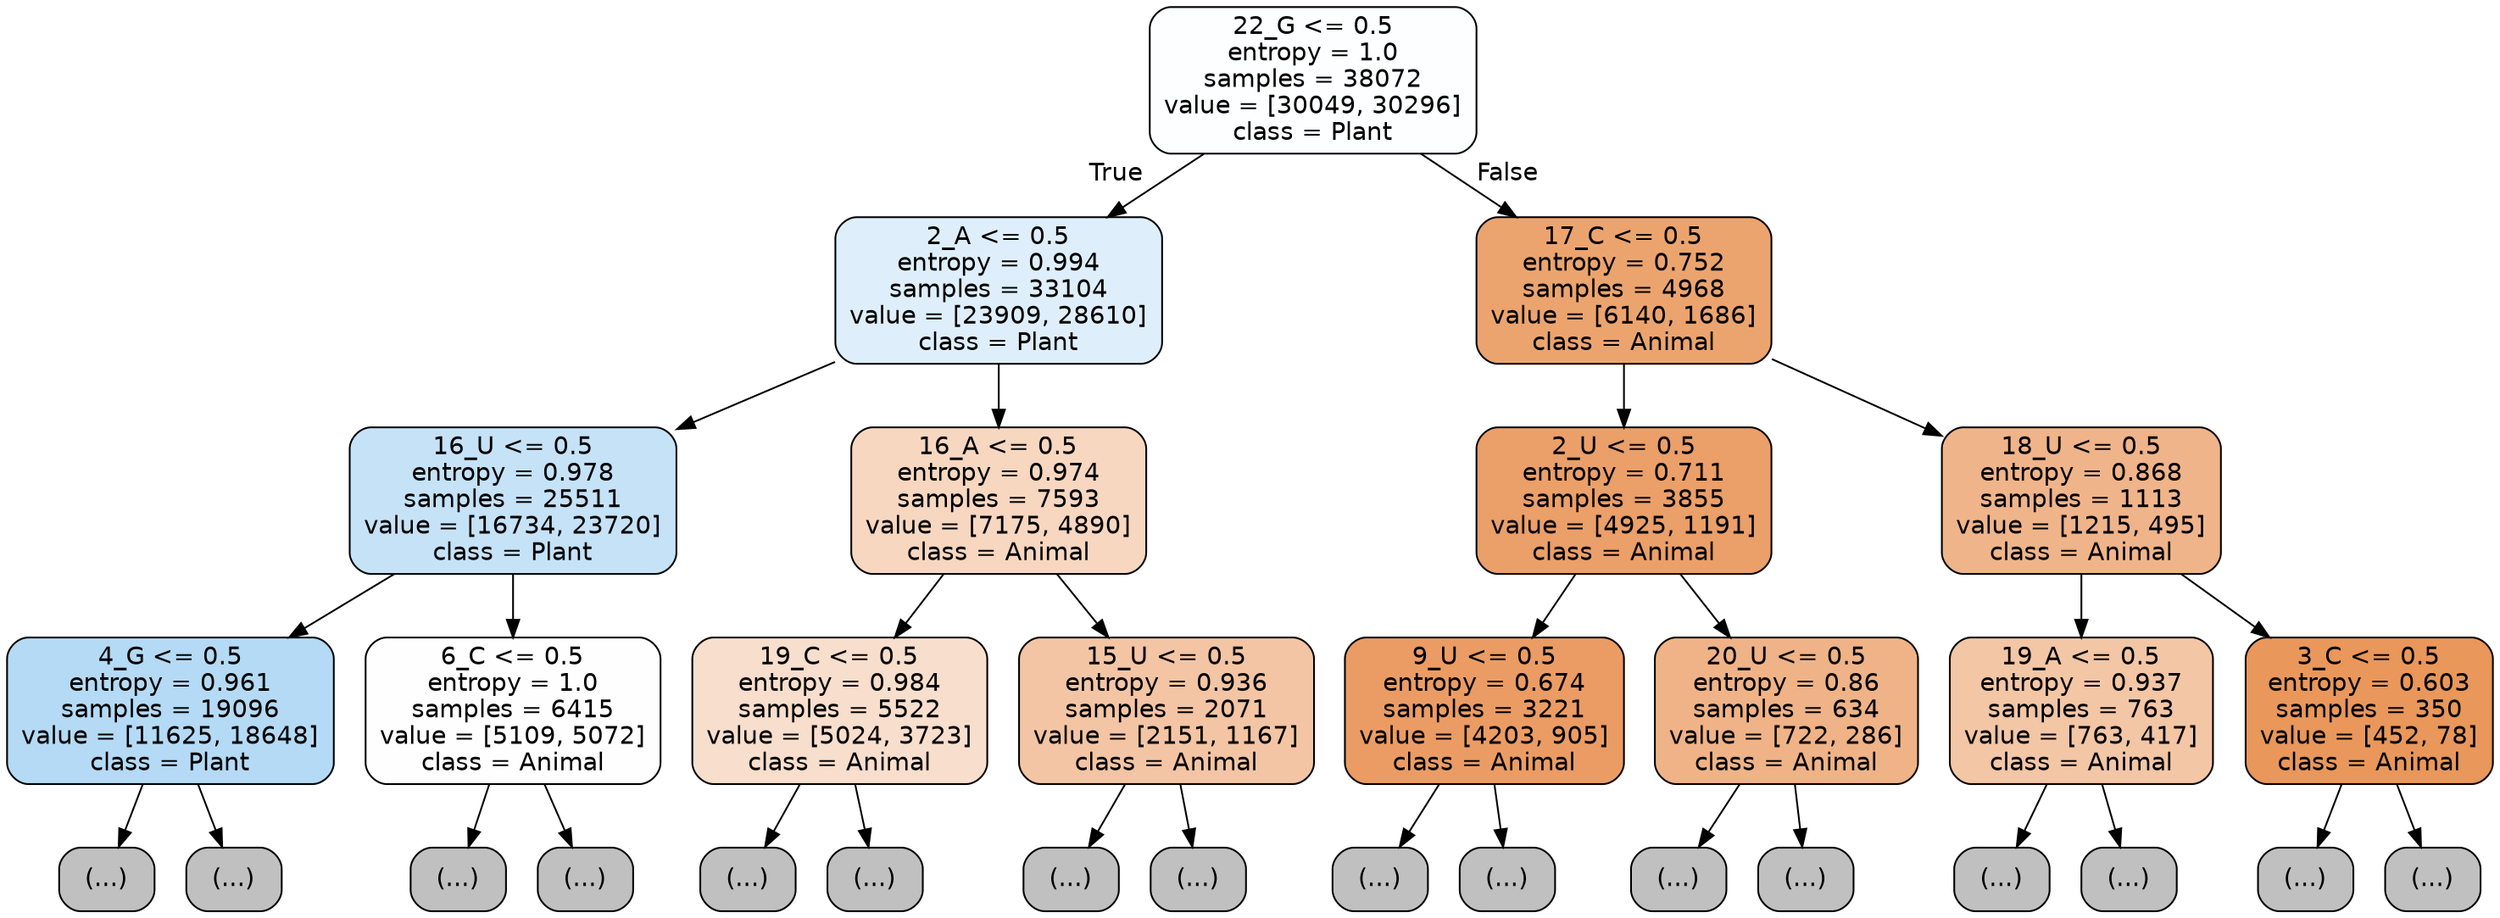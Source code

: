 digraph Tree {
node [shape=box, style="filled, rounded", color="black", fontname="helvetica"] ;
edge [fontname="helvetica"] ;
0 [label="22_G <= 0.5\nentropy = 1.0\nsamples = 38072\nvalue = [30049, 30296]\nclass = Plant", fillcolor="#fdfeff"] ;
1 [label="2_A <= 0.5\nentropy = 0.994\nsamples = 33104\nvalue = [23909, 28610]\nclass = Plant", fillcolor="#deeffb"] ;
0 -> 1 [labeldistance=2.5, labelangle=45, headlabel="True"] ;
2 [label="16_U <= 0.5\nentropy = 0.978\nsamples = 25511\nvalue = [16734, 23720]\nclass = Plant", fillcolor="#c5e2f7"] ;
1 -> 2 ;
3 [label="4_G <= 0.5\nentropy = 0.961\nsamples = 19096\nvalue = [11625, 18648]\nclass = Plant", fillcolor="#b4daf5"] ;
2 -> 3 ;
4 [label="(...)", fillcolor="#C0C0C0"] ;
3 -> 4 ;
5627 [label="(...)", fillcolor="#C0C0C0"] ;
3 -> 5627 ;
8056 [label="6_C <= 0.5\nentropy = 1.0\nsamples = 6415\nvalue = [5109, 5072]\nclass = Animal", fillcolor="#fffefe"] ;
2 -> 8056 ;
8057 [label="(...)", fillcolor="#C0C0C0"] ;
8056 -> 8057 ;
10432 [label="(...)", fillcolor="#C0C0C0"] ;
8056 -> 10432 ;
11105 [label="16_A <= 0.5\nentropy = 0.974\nsamples = 7593\nvalue = [7175, 4890]\nclass = Animal", fillcolor="#f7d7c0"] ;
1 -> 11105 ;
11106 [label="19_C <= 0.5\nentropy = 0.984\nsamples = 5522\nvalue = [5024, 3723]\nclass = Animal", fillcolor="#f8decc"] ;
11105 -> 11106 ;
11107 [label="(...)", fillcolor="#C0C0C0"] ;
11106 -> 11107 ;
13052 [label="(...)", fillcolor="#C0C0C0"] ;
11106 -> 13052 ;
13713 [label="15_U <= 0.5\nentropy = 0.936\nsamples = 2071\nvalue = [2151, 1167]\nclass = Animal", fillcolor="#f3c5a4"] ;
11105 -> 13713 ;
13714 [label="(...)", fillcolor="#C0C0C0"] ;
13713 -> 13714 ;
14427 [label="(...)", fillcolor="#C0C0C0"] ;
13713 -> 14427 ;
14598 [label="17_C <= 0.5\nentropy = 0.752\nsamples = 4968\nvalue = [6140, 1686]\nclass = Animal", fillcolor="#eca46f"] ;
0 -> 14598 [labeldistance=2.5, labelangle=-45, headlabel="False"] ;
14599 [label="2_U <= 0.5\nentropy = 0.711\nsamples = 3855\nvalue = [4925, 1191]\nclass = Animal", fillcolor="#eb9f69"] ;
14598 -> 14599 ;
14600 [label="9_U <= 0.5\nentropy = 0.674\nsamples = 3221\nvalue = [4203, 905]\nclass = Animal", fillcolor="#eb9c64"] ;
14599 -> 14600 ;
14601 [label="(...)", fillcolor="#C0C0C0"] ;
14600 -> 14601 ;
15352 [label="(...)", fillcolor="#C0C0C0"] ;
14600 -> 15352 ;
15715 [label="20_U <= 0.5\nentropy = 0.86\nsamples = 634\nvalue = [722, 286]\nclass = Animal", fillcolor="#efb387"] ;
14599 -> 15715 ;
15716 [label="(...)", fillcolor="#C0C0C0"] ;
15715 -> 15716 ;
15979 [label="(...)", fillcolor="#C0C0C0"] ;
15715 -> 15979 ;
16072 [label="18_U <= 0.5\nentropy = 0.868\nsamples = 1113\nvalue = [1215, 495]\nclass = Animal", fillcolor="#f0b48a"] ;
14598 -> 16072 ;
16073 [label="19_A <= 0.5\nentropy = 0.937\nsamples = 763\nvalue = [763, 417]\nclass = Animal", fillcolor="#f3c6a5"] ;
16072 -> 16073 ;
16074 [label="(...)", fillcolor="#C0C0C0"] ;
16073 -> 16074 ;
16323 [label="(...)", fillcolor="#C0C0C0"] ;
16073 -> 16323 ;
16388 [label="3_C <= 0.5\nentropy = 0.603\nsamples = 350\nvalue = [452, 78]\nclass = Animal", fillcolor="#e9975b"] ;
16072 -> 16388 ;
16389 [label="(...)", fillcolor="#C0C0C0"] ;
16388 -> 16389 ;
16492 [label="(...)", fillcolor="#C0C0C0"] ;
16388 -> 16492 ;
}